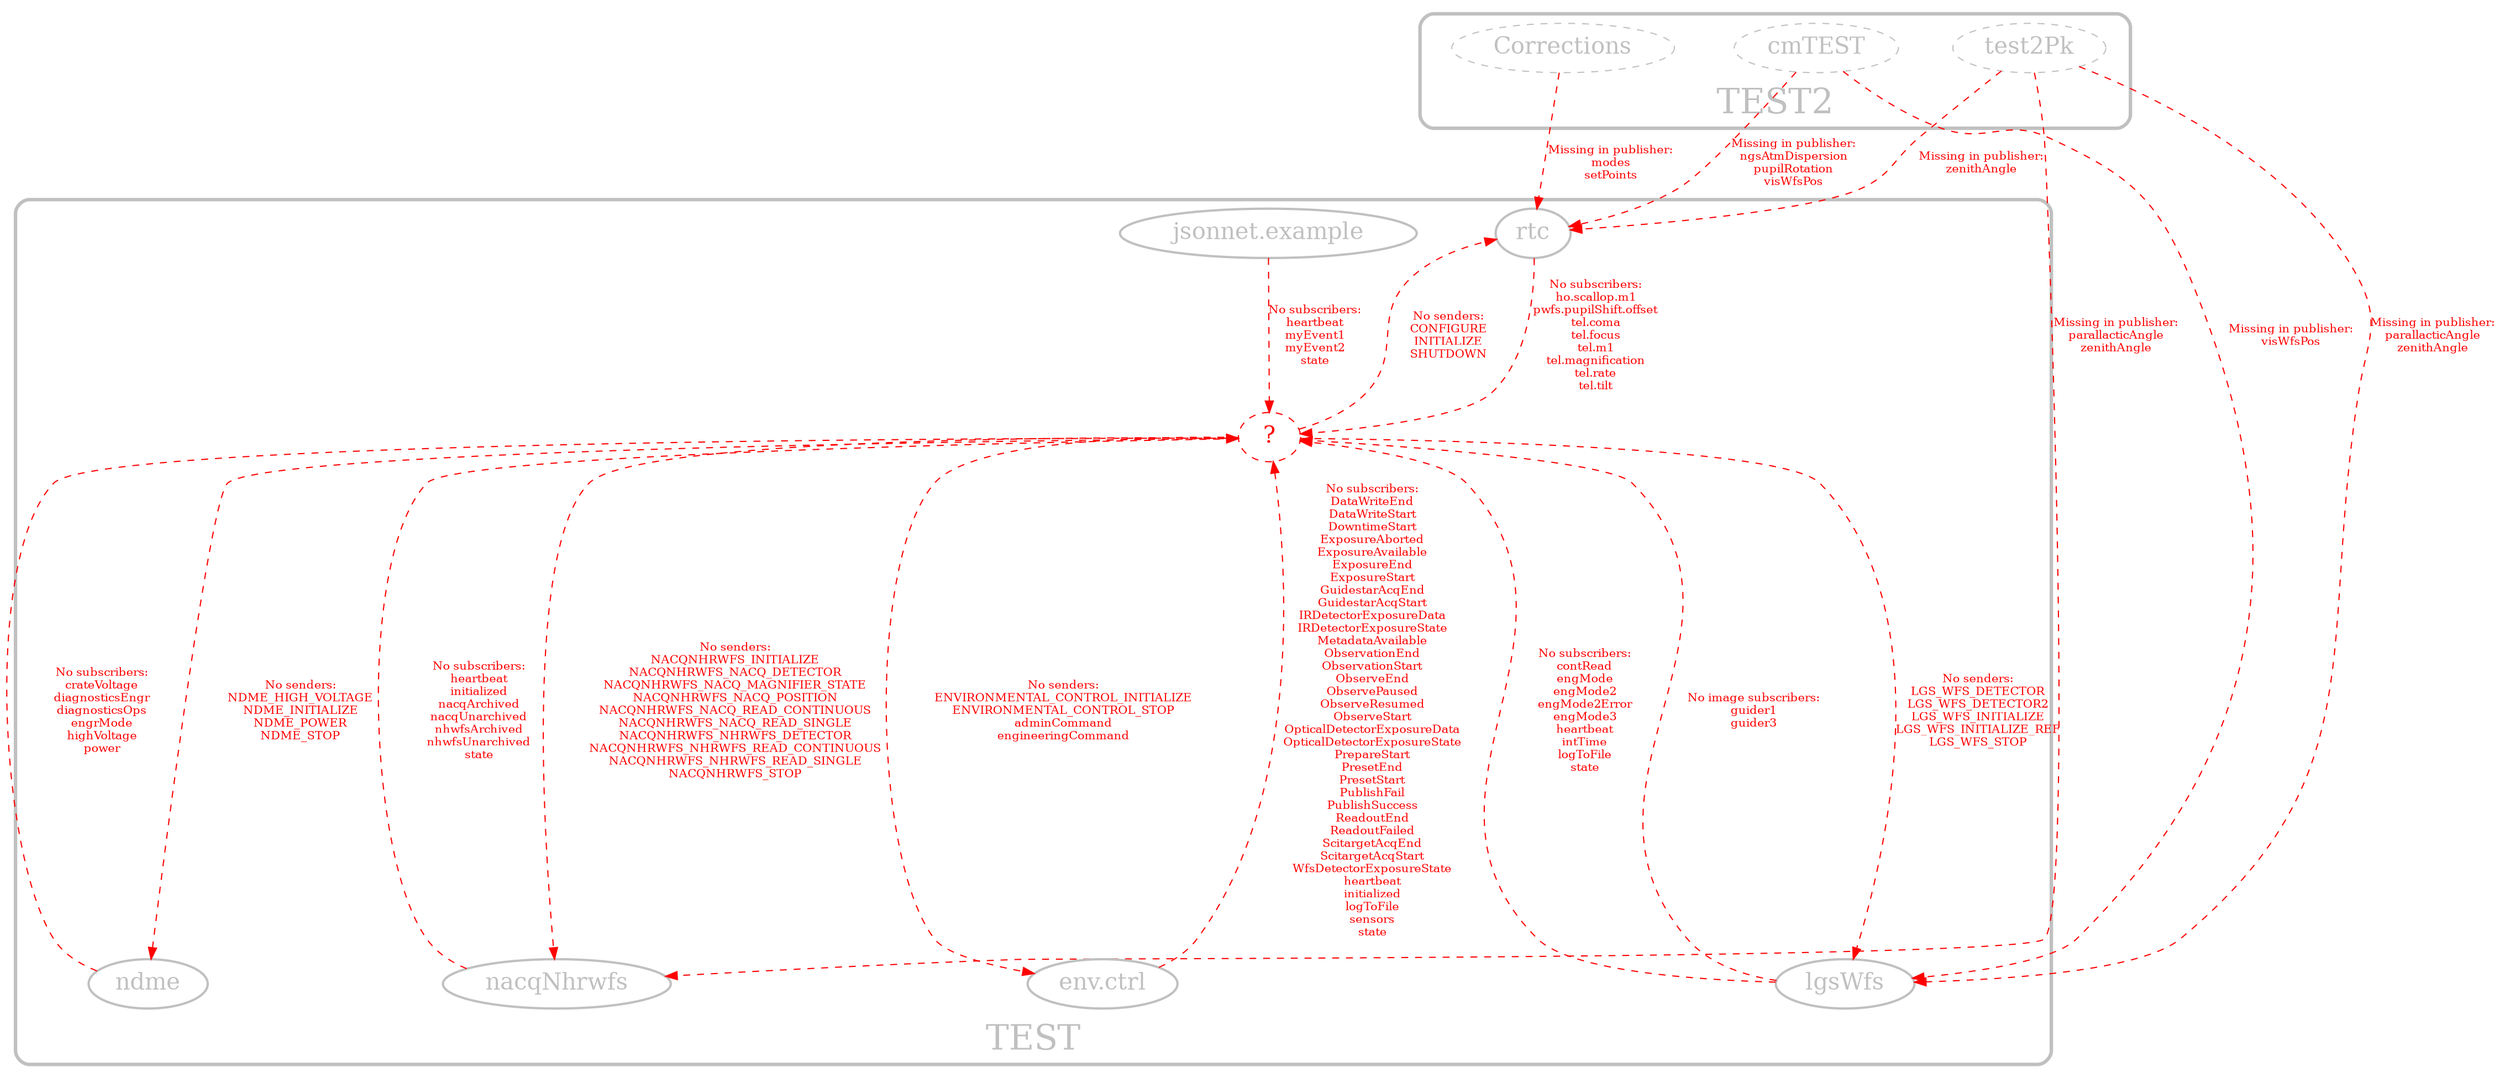 digraph icdviz {
	graph [layout = dot, splines = true, overlap = scale, ratio = 0.5]
	node [fontsize = 20]
	edge [fontsize = 10]
	"TEST2.test2Pk" -> "TEST.rtc" [color = red, fontcolor = red, style = dashed, label = "Missing in publisher:\nzenithAngle"]
	"TEST.rtc" -> "TEST.?" [color = red, fontcolor = red, style = dashed, label = "No subscribers:\nho.scallop.m1\npwfs.pupilShift.offset\ntel.coma\ntel.focus\ntel.m1\ntel.magnification\ntel.rate\ntel.tilt"]
	"TEST2.Corrections" -> "TEST.rtc" [color = red, fontcolor = red, style = dashed, label = "Missing in publisher:\nmodes\nsetPoints"]
	"TEST.env.ctrl" -> "TEST.?" [color = red, fontcolor = red, style = dashed, label = "No subscribers:\nDataWriteEnd\nDataWriteStart\nDowntimeStart\nExposureAborted\nExposureAvailable\nExposureEnd\nExposureStart\nGuidestarAcqEnd\nGuidestarAcqStart\nIRDetectorExposureData\nIRDetectorExposureState\nMetadataAvailable\nObservationEnd\nObservationStart\nObserveEnd\nObservePaused\nObserveResumed\nObserveStart\nOpticalDetectorExposureData\nOpticalDetectorExposureState\nPrepareStart\nPresetEnd\nPresetStart\nPublishFail\nPublishSuccess\nReadoutEnd\nReadoutFailed\nScitargetAcqEnd\nScitargetAcqStart\nWfsDetectorExposureState\nheartbeat\ninitialized\nlogToFile\nsensors\nstate"]
	"TEST2.cmTEST" -> "TEST.rtc" [color = red, fontcolor = red, style = dashed, label = "Missing in publisher:\nngsAtmDispersion\npupilRotation\nvisWfsPos"]
	"TEST.?" -> "TEST.env.ctrl" [color = red, fontcolor = red, style = dashed, label = "No senders:\nENVIRONMENTAL_CONTROL_INITIALIZE\nENVIRONMENTAL_CONTROL_STOP\nadminCommand\nengineeringCommand"]
	"TEST.lgsWfs" -> "TEST.?" [color = red, fontcolor = red, style = dashed, label = "No subscribers:\ncontRead\nengMode\nengMode2\nengMode2Error\nengMode3\nheartbeat\nintTime\nlogToFile\nstate"]
	"TEST.nacqNhrwfs" -> "TEST.?" [color = red, fontcolor = red, style = dashed, label = "No subscribers:\nheartbeat\ninitialized\nnacqArchived\nnacqUnarchived\nnhwfsArchived\nnhwfsUnarchived\nstate"]
	"TEST.?" -> "TEST.ndme" [color = red, fontcolor = red, style = dashed, label = "No senders:\nNDME_HIGH_VOLTAGE\nNDME_INITIALIZE\nNDME_POWER\nNDME_STOP"]
	"TEST2.cmTEST" -> "TEST.lgsWfs" [color = red, fontcolor = red, style = dashed, label = "Missing in publisher:\nvisWfsPos"]
	"TEST.?" -> "TEST.nacqNhrwfs" [color = red, fontcolor = red, style = dashed, label = "No senders:\nNACQNHRWFS_INITIALIZE\nNACQNHRWFS_NACQ_DETECTOR\nNACQNHRWFS_NACQ_MAGNIFIER_STATE\nNACQNHRWFS_NACQ_POSITION\nNACQNHRWFS_NACQ_READ_CONTINUOUS\nNACQNHRWFS_NACQ_READ_SINGLE\nNACQNHRWFS_NHRWFS_DETECTOR\nNACQNHRWFS_NHRWFS_READ_CONTINUOUS\nNACQNHRWFS_NHRWFS_READ_SINGLE\nNACQNHRWFS_STOP"]
	"TEST.jsonnet.example" -> "TEST.?" [color = red, fontcolor = red, style = dashed, label = "No subscribers:\nheartbeat\nmyEvent1\nmyEvent2\nstate"]
	"TEST.lgsWfs" -> "TEST.?" [color = red, fontcolor = red, style = dashed, label = "No image subscribers:\nguider1\nguider3"]
	"TEST2.test2Pk" -> "TEST.lgsWfs" [color = red, fontcolor = red, style = dashed, label = "Missing in publisher:\nparallacticAngle\nzenithAngle"]
	"TEST2.test2Pk" -> "TEST.nacqNhrwfs" [color = red, fontcolor = red, style = dashed, label = "Missing in publisher:\nparallacticAngle\nzenithAngle"]
	"TEST.?" -> "TEST.lgsWfs" [color = red, fontcolor = red, style = dashed, label = "No senders:\nLGS_WFS_DETECTOR\nLGS_WFS_DETECTOR2\nLGS_WFS_INITIALIZE\nLGS_WFS_INITIALIZE_REF\nLGS_WFS_STOP"]
	"TEST.?" -> "TEST.rtc" [color = red, fontcolor = red, style = dashed, label = "No senders:\nCONFIGURE\nINITIALIZE\nSHUTDOWN"]
	"TEST.ndme" -> "TEST.?" [color = red, fontcolor = red, style = dashed, label = "No subscribers:\ncrateVoltage\ndiagnosticsEngr\ndiagnosticsOps\nengrMode\nhighVoltage\npower"]
	subgraph cluster_TEST2 {
		label = TEST2
		color = grey
		fontcolor = grey
		fontsize = 30
		style = rounded
		penwidth = 3
		labelloc = b
		"TEST2.Corrections" [label = Corrections, color = grey, fontcolor = grey, style = dashed]
		"TEST2.cmTEST" [label = cmTEST, color = grey, fontcolor = grey, style = dashed]
		"TEST2.test2Pk" [label = test2Pk, color = grey, fontcolor = grey, style = dashed]
	}
	subgraph cluster_TEST {
		label = TEST
		color = grey
		fontcolor = grey
		fontsize = 30
		style = rounded
		penwidth = 3
		labelloc = b
		"TEST.env.ctrl" [label = "env.ctrl", color = grey, fontcolor = grey, style = bold]
		"TEST.nacqNhrwfs" [label = nacqNhrwfs, color = grey, fontcolor = grey, style = bold]
		"TEST.rtc" [label = rtc, color = grey, fontcolor = grey, style = bold]
		"TEST.ndme" [label = ndme, color = grey, fontcolor = grey, style = bold]
		"TEST.lgsWfs" [label = lgsWfs, color = grey, fontcolor = grey, style = bold]
		"TEST.?" [label = "?", color = red, fontcolor = red, style = dashed]
		"TEST.jsonnet.example" [label = "jsonnet.example", color = grey, fontcolor = grey, style = bold]
	}
}